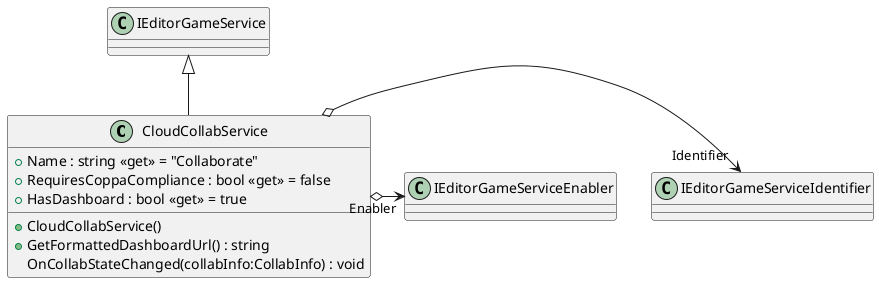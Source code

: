 @startuml
class CloudCollabService {
    + CloudCollabService()
    + Name : string <<get>> = "Collaborate"
    + RequiresCoppaCompliance : bool <<get>> = false
    + HasDashboard : bool <<get>> = true
    + GetFormattedDashboardUrl() : string
    OnCollabStateChanged(collabInfo:CollabInfo) : void
}
IEditorGameService <|-- CloudCollabService
CloudCollabService o-> "Identifier" IEditorGameServiceIdentifier
CloudCollabService o-> "Enabler" IEditorGameServiceEnabler
@enduml
